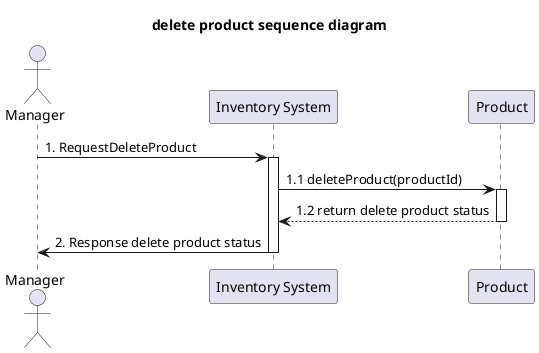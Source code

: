 @startuml
'example
title delete product sequence diagram

actor Manager as actorManager
participant "Inventory System" as InventorySystem
'participant "Inventory" as classInventory
participant "Product" as classProduct

actorManager -> InventorySystem: 1. RequestDeleteProduct
activate InventorySystem


'-------------- START Delete product ---------------
InventorySystem -> classProduct: 1.1 deleteProduct(productId)
activate classProduct


classProduct --> InventorySystem: 1.2 return delete product status
deactivate classProduct

'-------------- END Delete product ---------------

InventorySystem -> actorManager: 2. Response delete product status
deactivate InventorySystem



@enduml